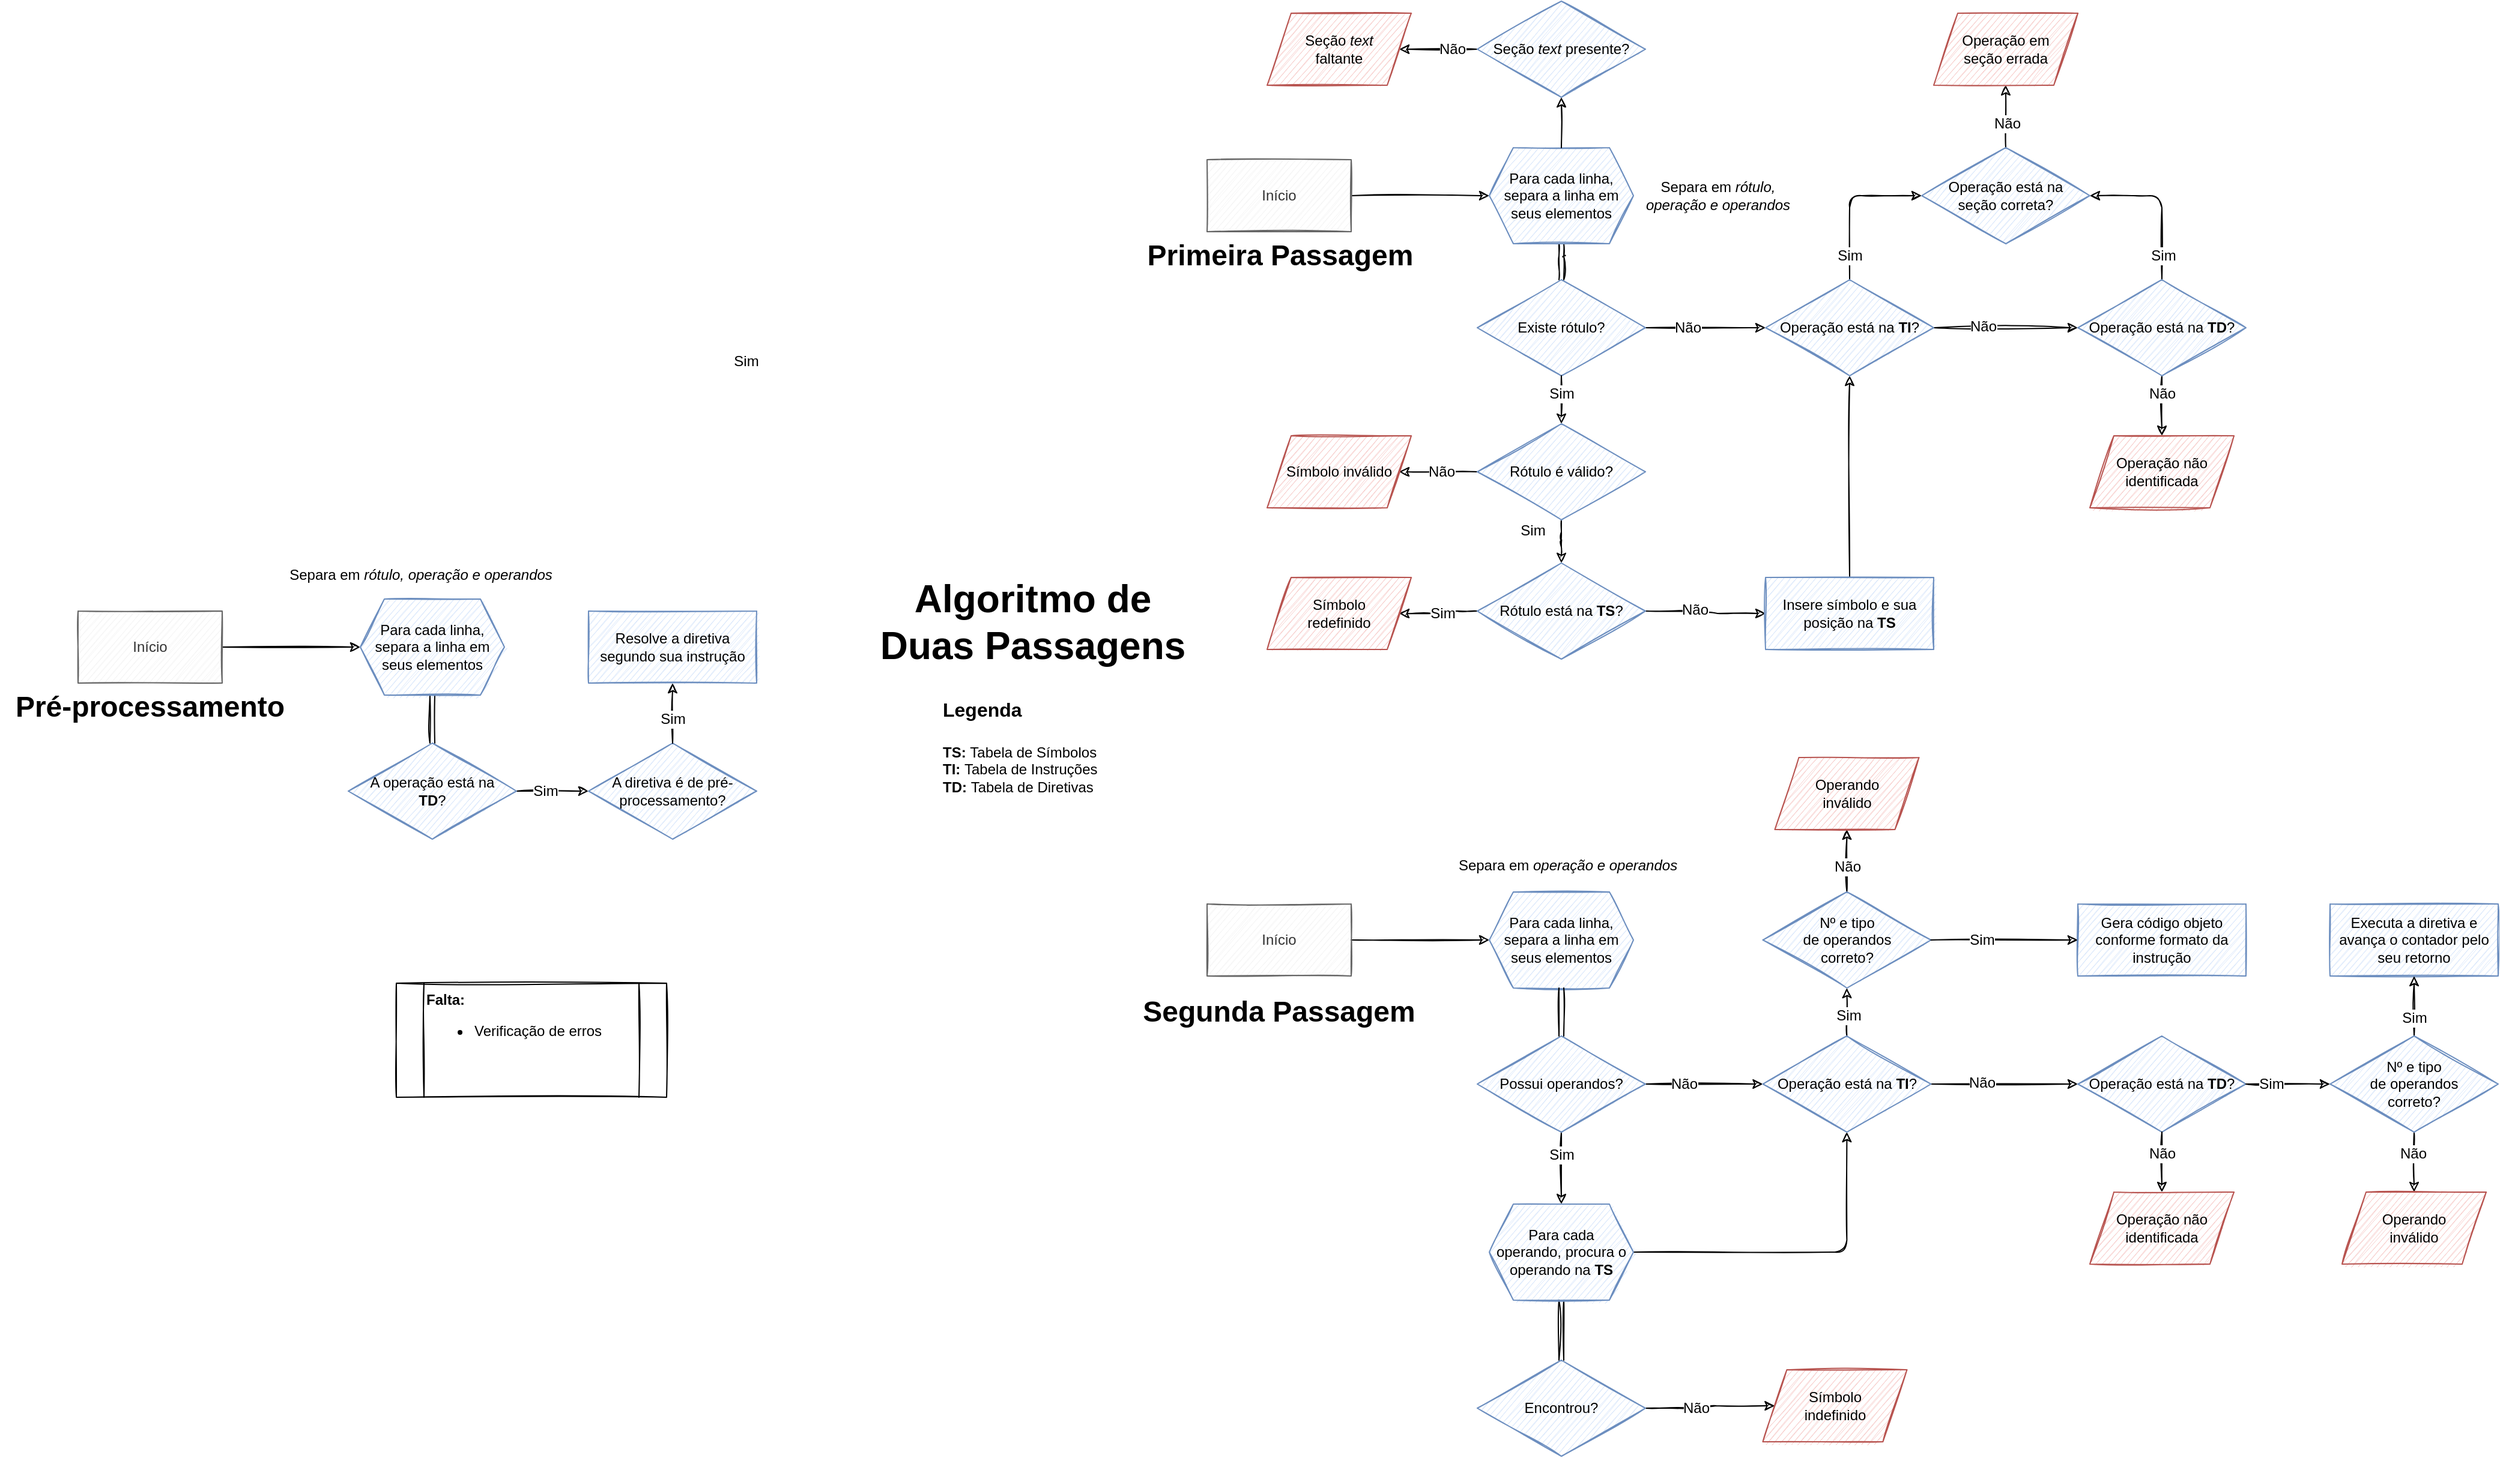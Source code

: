 <mxfile version="13.7.1" type="github"><diagram id="3yyuiq9-riuswt7SP7cw" name="Page-1"><mxGraphModel dx="2272" dy="1815" grid="1" gridSize="10" guides="1" tooltips="1" connect="1" arrows="1" fold="1" page="1" pageScale="1" pageWidth="850" pageHeight="1100" background="none" math="0" shadow="0"><root><mxCell id="0"/><mxCell id="1" parent="0"/><mxCell id="Zsj8txb9rQU09j6EWlXd-5" style="edgeStyle=orthogonalEdgeStyle;orthogonalLoop=1;jettySize=auto;html=1;fontSize=12;sketch=1;" parent="1" source="Zsj8txb9rQU09j6EWlXd-1" target="xGlEJSIiQWdkam9PPHiG-8" edge="1"><mxGeometry relative="1" as="geometry"><mxPoint x="590" y="-256" as="targetPoint"/></mxGeometry></mxCell><mxCell id="Zsj8txb9rQU09j6EWlXd-1" value="&lt;font style=&quot;font-size: 12px;&quot;&gt;Início&lt;/font&gt;" style="whiteSpace=wrap;html=1;fillColor=#f5f5f5;strokeColor=#666666;fontColor=#333333;fontSize=12;spacingTop=2;spacingBottom=2;spacingLeft=2;spacingRight=2;sketch=1;" parent="1" vertex="1"><mxGeometry x="365" y="-288" width="120" height="60" as="geometry"/></mxCell><mxCell id="Zsj8txb9rQU09j6EWlXd-3" value="&lt;h1&gt;Primeira Passagem&lt;/h1&gt;" style="text;html=1;strokeColor=none;fillColor=none;spacing=5;spacingTop=-20;whiteSpace=wrap;overflow=hidden;align=center;sketch=1;" parent="1" vertex="1"><mxGeometry x="311" y="-228" width="230" height="40" as="geometry"/></mxCell><mxCell id="Zsj8txb9rQU09j6EWlXd-18" style="edgeStyle=orthogonalEdgeStyle;orthogonalLoop=1;jettySize=auto;html=1;fontSize=12;shape=link;sketch=1;" parent="1" source="xGlEJSIiQWdkam9PPHiG-8" target="Zsj8txb9rQU09j6EWlXd-10" edge="1"><mxGeometry relative="1" as="geometry"><mxPoint x="660" y="-296" as="sourcePoint"/></mxGeometry></mxCell><mxCell id="Zsj8txb9rQU09j6EWlXd-16" style="edgeStyle=orthogonalEdgeStyle;orthogonalLoop=1;jettySize=auto;html=1;fontSize=12;align=center;sketch=1;" parent="1" source="Zsj8txb9rQU09j6EWlXd-10" target="Zsj8txb9rQU09j6EWlXd-37" edge="1"><mxGeometry relative="1" as="geometry"><mxPoint x="790" y="-148" as="targetPoint"/></mxGeometry></mxCell><mxCell id="Zsj8txb9rQU09j6EWlXd-17" value="Não" style="edgeLabel;html=1;align=center;verticalAlign=middle;resizable=0;points=[];fontSize=12;sketch=1;" parent="Zsj8txb9rQU09j6EWlXd-16" vertex="1" connectable="0"><mxGeometry x="-0.242" y="64" relative="1" as="geometry"><mxPoint x="-2.86" y="64" as="offset"/></mxGeometry></mxCell><mxCell id="Zsj8txb9rQU09j6EWlXd-20" style="edgeStyle=orthogonalEdgeStyle;orthogonalLoop=1;jettySize=auto;html=1;fontSize=12;align=center;sketch=1;" parent="1" source="xGlEJSIiQWdkam9PPHiG-94" target="Zsj8txb9rQU09j6EWlXd-22" edge="1"><mxGeometry relative="1" as="geometry"><mxPoint x="660" y="-58" as="targetPoint"/></mxGeometry></mxCell><mxCell id="xGlEJSIiQWdkam9PPHiG-97" value="Sim" style="edgeLabel;html=1;align=center;verticalAlign=middle;resizable=0;points=[];fontSize=12;sketch=1;" parent="Zsj8txb9rQU09j6EWlXd-20" vertex="1" connectable="0"><mxGeometry x="0.048" y="12" relative="1" as="geometry"><mxPoint x="-12" y="-7.94" as="offset"/></mxGeometry></mxCell><mxCell id="Zsj8txb9rQU09j6EWlXd-10" value="Existe rótulo?" style="rhombus;whiteSpace=wrap;html=1;fontSize=12;fillColor=#dae8fc;strokeColor=#6c8ebf;spacingTop=2;spacingBottom=2;spacingLeft=2;spacingRight=2;sketch=1;" parent="1" vertex="1"><mxGeometry x="590" y="-188" width="140" height="80" as="geometry"/></mxCell><mxCell id="Zsj8txb9rQU09j6EWlXd-29" style="edgeStyle=orthogonalEdgeStyle;orthogonalLoop=1;jettySize=auto;html=1;fontSize=12;align=center;sketch=1;" parent="1" source="Zsj8txb9rQU09j6EWlXd-22" target="Zsj8txb9rQU09j6EWlXd-28" edge="1"><mxGeometry relative="1" as="geometry"/></mxCell><mxCell id="Zsj8txb9rQU09j6EWlXd-34" value="Não" style="edgeLabel;html=1;align=center;verticalAlign=middle;resizable=0;points=[];fontSize=12;sketch=1;" parent="Zsj8txb9rQU09j6EWlXd-29" vertex="1" connectable="0"><mxGeometry x="-0.208" y="1" relative="1" as="geometry"><mxPoint as="offset"/></mxGeometry></mxCell><mxCell id="xGlEJSIiQWdkam9PPHiG-12" style="edgeStyle=orthogonalEdgeStyle;orthogonalLoop=1;jettySize=auto;html=1;fontSize=12;align=center;sketch=1;" parent="1" source="Zsj8txb9rQU09j6EWlXd-22" target="Zsj8txb9rQU09j6EWlXd-26" edge="1"><mxGeometry relative="1" as="geometry"/></mxCell><mxCell id="xGlEJSIiQWdkam9PPHiG-13" value="Sim" style="edgeLabel;html=1;align=center;verticalAlign=middle;resizable=0;points=[];fontSize=12;sketch=1;" parent="xGlEJSIiQWdkam9PPHiG-12" vertex="1" connectable="0"><mxGeometry x="0.253" relative="1" as="geometry"><mxPoint x="10.57" as="offset"/></mxGeometry></mxCell><mxCell id="Zsj8txb9rQU09j6EWlXd-22" value="Rótulo está na &lt;b&gt;TS&lt;/b&gt;?" style="rhombus;whiteSpace=wrap;html=1;fontSize=12;fillColor=#dae8fc;strokeColor=#6c8ebf;spacingTop=2;spacingBottom=2;spacingLeft=2;spacingRight=2;sketch=1;" parent="1" vertex="1"><mxGeometry x="590" y="48" width="140" height="80" as="geometry"/></mxCell><mxCell id="Zsj8txb9rQU09j6EWlXd-36" style="edgeStyle=orthogonalEdgeStyle;orthogonalLoop=1;jettySize=auto;html=1;fontSize=12;align=center;sketch=1;" parent="1" source="Zsj8txb9rQU09j6EWlXd-28" target="Zsj8txb9rQU09j6EWlXd-37" edge="1"><mxGeometry relative="1" as="geometry"><mxPoint x="900" y="-118" as="targetPoint"/></mxGeometry></mxCell><mxCell id="Zsj8txb9rQU09j6EWlXd-28" value="Insere símbolo e sua posição na &lt;b&gt;TS&lt;/b&gt;" style="whiteSpace=wrap;html=1;fontSize=12;fillColor=#dae8fc;strokeColor=#6c8ebf;spacingTop=2;spacingBottom=2;spacingLeft=2;spacingRight=2;sketch=1;" parent="1" vertex="1"><mxGeometry x="830" y="60" width="140" height="60" as="geometry"/></mxCell><mxCell id="Zsj8txb9rQU09j6EWlXd-31" value="&lt;h1&gt;&lt;font style=&quot;font-size: 16px&quot;&gt;Legenda&lt;/font&gt;&lt;/h1&gt;&lt;p&gt;&lt;/p&gt;&lt;b&gt;TS: &lt;/b&gt;&lt;span&gt;Tabela de Símbolos&lt;br&gt;&lt;/span&gt;&lt;b&gt;TI: &lt;/b&gt;Tabela de Instruções&lt;br&gt;&lt;b&gt;TD: &lt;/b&gt;Tabela de Diretivas&lt;br&gt;&lt;p&gt;&lt;/p&gt;" style="text;html=1;strokeColor=none;fillColor=none;spacing=5;spacingTop=-20;whiteSpace=wrap;overflow=hidden;fontSize=12;sketch=1;" parent="1" vertex="1"><mxGeometry x="140" y="148" width="150" height="120" as="geometry"/></mxCell><mxCell id="Zsj8txb9rQU09j6EWlXd-40" style="edgeStyle=orthogonalEdgeStyle;orthogonalLoop=1;jettySize=auto;html=1;fontSize=12;align=center;sketch=1;" parent="1" source="Zsj8txb9rQU09j6EWlXd-37" target="xGlEJSIiQWdkam9PPHiG-115" edge="1"><mxGeometry relative="1" as="geometry"><Array as="points"><mxPoint x="900" y="-258"/></Array><mxPoint x="900.029" y="-228" as="targetPoint"/></mxGeometry></mxCell><mxCell id="Zsj8txb9rQU09j6EWlXd-41" value="Sim" style="edgeLabel;html=1;align=center;verticalAlign=middle;resizable=0;points=[];fontSize=12;sketch=1;" parent="Zsj8txb9rQU09j6EWlXd-40" vertex="1" connectable="0"><mxGeometry x="-0.14" y="-1" relative="1" as="geometry"><mxPoint x="-1.03" y="35.98" as="offset"/></mxGeometry></mxCell><mxCell id="Zsj8txb9rQU09j6EWlXd-44" style="edgeStyle=orthogonalEdgeStyle;orthogonalLoop=1;jettySize=auto;html=1;fontSize=12;align=center;sketch=1;" parent="1" source="Zsj8txb9rQU09j6EWlXd-37" target="Zsj8txb9rQU09j6EWlXd-45" edge="1"><mxGeometry relative="1" as="geometry"><mxPoint x="990" y="-148" as="targetPoint"/></mxGeometry></mxCell><mxCell id="Zsj8txb9rQU09j6EWlXd-73" value="Não" style="edgeLabel;html=1;align=center;verticalAlign=middle;resizable=0;points=[];fontSize=12;sketch=1;" parent="Zsj8txb9rQU09j6EWlXd-44" vertex="1" connectable="0"><mxGeometry x="-0.315" y="1" relative="1" as="geometry"><mxPoint as="offset"/></mxGeometry></mxCell><mxCell id="Zsj8txb9rQU09j6EWlXd-37" value="Operação está na &lt;b&gt;TI&lt;/b&gt;?" style="rhombus;whiteSpace=wrap;html=1;fontSize=12;fillColor=#dae8fc;strokeColor=#6c8ebf;spacingTop=2;spacingBottom=2;spacingLeft=2;spacingRight=2;sketch=1;" parent="1" vertex="1"><mxGeometry x="830" y="-188" width="140" height="80" as="geometry"/></mxCell><mxCell id="Zsj8txb9rQU09j6EWlXd-50" style="edgeStyle=orthogonalEdgeStyle;orthogonalLoop=1;jettySize=auto;html=1;fontSize=12;align=center;sketch=1;" parent="1" source="Zsj8txb9rQU09j6EWlXd-45" target="xGlEJSIiQWdkam9PPHiG-115" edge="1"><mxGeometry relative="1" as="geometry"><mxPoint x="1160" y="-228" as="targetPoint"/><Array as="points"><mxPoint x="1160" y="-258"/></Array></mxGeometry></mxCell><mxCell id="Zsj8txb9rQU09j6EWlXd-54" value="Sim" style="edgeLabel;html=1;align=center;verticalAlign=middle;resizable=0;points=[];fontSize=12;sketch=1;" parent="Zsj8txb9rQU09j6EWlXd-50" vertex="1" connectable="0"><mxGeometry x="0.272" relative="1" as="geometry"><mxPoint x="12.84" y="49.97" as="offset"/></mxGeometry></mxCell><mxCell id="xGlEJSIiQWdkam9PPHiG-16" style="edgeStyle=orthogonalEdgeStyle;orthogonalLoop=1;jettySize=auto;html=1;fontSize=12;align=center;sketch=1;" parent="1" source="Zsj8txb9rQU09j6EWlXd-45" target="Zsj8txb9rQU09j6EWlXd-72" edge="1"><mxGeometry relative="1" as="geometry"/></mxCell><mxCell id="xGlEJSIiQWdkam9PPHiG-17" value="Não" style="edgeLabel;html=1;align=center;verticalAlign=middle;resizable=0;points=[];fontSize=12;sketch=1;" parent="xGlEJSIiQWdkam9PPHiG-16" vertex="1" connectable="0"><mxGeometry x="-0.432" relative="1" as="geometry"><mxPoint y="0.59" as="offset"/></mxGeometry></mxCell><mxCell id="Zsj8txb9rQU09j6EWlXd-45" value="Operação está na &lt;b&gt;TD&lt;/b&gt;?" style="rhombus;whiteSpace=wrap;html=1;fontSize=12;fillColor=#dae8fc;strokeColor=#6c8ebf;spacingTop=2;spacingBottom=2;spacingLeft=2;spacingRight=2;sketch=1;" parent="1" vertex="1"><mxGeometry x="1090" y="-188" width="140" height="80" as="geometry"/></mxCell><mxCell id="Zsj8txb9rQU09j6EWlXd-26" value="Símbolo&lt;br&gt;redefinido" style="shape=parallelogram;perimeter=parallelogramPerimeter;whiteSpace=wrap;html=1;fixedSize=1;fontSize=12;fillColor=#f8cecc;strokeColor=#b85450;spacingTop=2;spacingBottom=2;spacingLeft=2;spacingRight=2;sketch=1;" parent="1" vertex="1"><mxGeometry x="415" y="60" width="120" height="60" as="geometry"/></mxCell><mxCell id="Zsj8txb9rQU09j6EWlXd-72" value="Operação não identificada" style="shape=parallelogram;perimeter=parallelogramPerimeter;whiteSpace=wrap;html=1;fixedSize=1;fontSize=12;fillColor=#f8cecc;strokeColor=#b85450;spacingTop=2;spacingBottom=2;spacingLeft=2;spacingRight=2;sketch=1;" parent="1" vertex="1"><mxGeometry x="1100" y="-58" width="120" height="60" as="geometry"/></mxCell><mxCell id="xGlEJSIiQWdkam9PPHiG-7" value="&lt;font style=&quot;font-size: 12px&quot;&gt;&lt;b&gt;Falta:&lt;/b&gt;&lt;br&gt;&lt;ul&gt;&lt;li&gt;&lt;font style=&quot;font-size: 12px&quot;&gt;Verificação de erros&lt;/font&gt;&lt;/li&gt;&lt;/ul&gt;&lt;/font&gt;" style="shape=process;whiteSpace=wrap;html=1;backgroundOutline=1;fontSize=12;align=left;verticalAlign=top;sketch=1;" parent="1" vertex="1"><mxGeometry x="-310" y="398" width="225" height="95" as="geometry"/></mxCell><mxCell id="xGlEJSIiQWdkam9PPHiG-8" value="Para cada linha, separa a linha em seus elementos" style="shape=hexagon;perimeter=hexagonPerimeter2;whiteSpace=wrap;html=1;fixedSize=1;fontSize=12;align=center;fillColor=#dae8fc;strokeColor=#6c8ebf;spacingTop=2;spacingBottom=2;spacingLeft=2;spacingRight=2;sketch=1;" parent="1" vertex="1"><mxGeometry x="600" y="-298" width="120" height="80" as="geometry"/></mxCell><mxCell id="xGlEJSIiQWdkam9PPHiG-9" style="edgeStyle=orthogonalEdgeStyle;orthogonalLoop=1;jettySize=auto;html=1;fontSize=12;sketch=1;" parent="1" source="xGlEJSIiQWdkam9PPHiG-10" target="xGlEJSIiQWdkam9PPHiG-11" edge="1"><mxGeometry relative="1" as="geometry"><mxPoint x="590" y="362" as="targetPoint"/></mxGeometry></mxCell><mxCell id="xGlEJSIiQWdkam9PPHiG-10" value="&lt;font style=&quot;font-size: 12px;&quot;&gt;Início&lt;/font&gt;" style="whiteSpace=wrap;html=1;fillColor=#f5f5f5;strokeColor=#666666;fontColor=#333333;fontSize=12;spacingTop=2;spacingBottom=2;spacingLeft=2;spacingRight=2;sketch=1;" parent="1" vertex="1"><mxGeometry x="365" y="332" width="120" height="60" as="geometry"/></mxCell><mxCell id="xGlEJSIiQWdkam9PPHiG-19" style="edgeStyle=orthogonalEdgeStyle;orthogonalLoop=1;jettySize=auto;html=1;fontSize=12;align=center;sketch=1;" parent="1" source="xGlEJSIiQWdkam9PPHiG-26" target="xGlEJSIiQWdkam9PPHiG-18" edge="1"><mxGeometry relative="1" as="geometry"/></mxCell><mxCell id="xGlEJSIiQWdkam9PPHiG-28" value="Sim" style="edgeLabel;html=1;align=center;verticalAlign=middle;resizable=0;points=[];fontSize=12;sketch=1;" parent="xGlEJSIiQWdkam9PPHiG-19" vertex="1" connectable="0"><mxGeometry x="-0.375" relative="1" as="geometry"><mxPoint as="offset"/></mxGeometry></mxCell><mxCell id="xGlEJSIiQWdkam9PPHiG-11" value="Para cada linha, separa a linha em seus elementos" style="shape=hexagon;perimeter=hexagonPerimeter2;whiteSpace=wrap;html=1;fixedSize=1;fontSize=12;align=center;fillColor=#dae8fc;strokeColor=#6c8ebf;spacingTop=2;spacingBottom=2;spacingLeft=2;spacingRight=2;sketch=1;" parent="1" vertex="1"><mxGeometry x="600" y="322" width="120" height="80" as="geometry"/></mxCell><mxCell id="xGlEJSIiQWdkam9PPHiG-22" style="edgeStyle=orthogonalEdgeStyle;orthogonalLoop=1;jettySize=auto;html=1;fontSize=12;align=center;shape=link;sketch=1;" parent="1" source="xGlEJSIiQWdkam9PPHiG-18" target="xGlEJSIiQWdkam9PPHiG-21" edge="1"><mxGeometry relative="1" as="geometry"/></mxCell><mxCell id="xGlEJSIiQWdkam9PPHiG-32" style="orthogonalLoop=1;jettySize=auto;html=1;fontSize=12;align=center;edgeStyle=orthogonalEdgeStyle;elbow=vertical;sketch=1;" parent="1" source="xGlEJSIiQWdkam9PPHiG-18" target="xGlEJSIiQWdkam9PPHiG-37" edge="1"><mxGeometry relative="1" as="geometry"><mxPoint x="860" y="512" as="targetPoint"/></mxGeometry></mxCell><mxCell id="xGlEJSIiQWdkam9PPHiG-18" value="Para cada&lt;br&gt;operando, procura o operando na &lt;b&gt;TS&lt;/b&gt;" style="shape=hexagon;perimeter=hexagonPerimeter2;whiteSpace=wrap;html=1;fixedSize=1;fontSize=12;align=center;fillColor=#dae8fc;strokeColor=#6c8ebf;spacingTop=2;spacingBottom=2;spacingLeft=2;spacingRight=2;sketch=1;" parent="1" vertex="1"><mxGeometry x="600" y="582" width="120" height="80" as="geometry"/></mxCell><mxCell id="xGlEJSIiQWdkam9PPHiG-24" style="edgeStyle=orthogonalEdgeStyle;orthogonalLoop=1;jettySize=auto;html=1;fontSize=12;align=center;sketch=1;" parent="1" source="xGlEJSIiQWdkam9PPHiG-21" target="xGlEJSIiQWdkam9PPHiG-23" edge="1"><mxGeometry relative="1" as="geometry"/></mxCell><mxCell id="xGlEJSIiQWdkam9PPHiG-25" value="Não" style="edgeLabel;html=1;align=center;verticalAlign=middle;resizable=0;points=[];fontSize=12;sketch=1;" parent="xGlEJSIiQWdkam9PPHiG-24" vertex="1" connectable="0"><mxGeometry x="-0.242" relative="1" as="geometry"><mxPoint as="offset"/></mxGeometry></mxCell><mxCell id="xGlEJSIiQWdkam9PPHiG-21" value="Encontrou?" style="rhombus;whiteSpace=wrap;html=1;fontSize=12;fillColor=#dae8fc;strokeColor=#6c8ebf;spacingTop=2;spacingBottom=2;spacingLeft=2;spacingRight=2;sketch=1;" parent="1" vertex="1"><mxGeometry x="590" y="712" width="140" height="80" as="geometry"/></mxCell><mxCell id="xGlEJSIiQWdkam9PPHiG-23" value="Símbolo&lt;br&gt;indefinido" style="shape=parallelogram;perimeter=parallelogramPerimeter;whiteSpace=wrap;html=1;fixedSize=1;fontSize=12;fillColor=#f8cecc;strokeColor=#b85450;spacingTop=2;spacingBottom=2;spacingLeft=2;spacingRight=2;sketch=1;" parent="1" vertex="1"><mxGeometry x="827.72" y="720" width="120" height="60" as="geometry"/></mxCell><mxCell id="xGlEJSIiQWdkam9PPHiG-30" style="edgeStyle=orthogonalEdgeStyle;orthogonalLoop=1;jettySize=auto;html=1;fontSize=12;align=center;sketch=1;" parent="1" source="xGlEJSIiQWdkam9PPHiG-26" target="xGlEJSIiQWdkam9PPHiG-37" edge="1"><mxGeometry relative="1" as="geometry"><mxPoint x="790" y="482" as="targetPoint"/></mxGeometry></mxCell><mxCell id="xGlEJSIiQWdkam9PPHiG-31" value="Não" style="edgeLabel;html=1;align=center;verticalAlign=middle;resizable=0;points=[];fontSize=12;sketch=1;" parent="xGlEJSIiQWdkam9PPHiG-30" vertex="1" connectable="0"><mxGeometry x="-0.364" relative="1" as="geometry"><mxPoint x="0.97" as="offset"/></mxGeometry></mxCell><mxCell id="xGlEJSIiQWdkam9PPHiG-26" value="Possui operandos?" style="rhombus;whiteSpace=wrap;html=1;fontSize=12;fillColor=#dae8fc;strokeColor=#6c8ebf;spacingTop=2;spacingBottom=2;spacingLeft=2;spacingRight=2;sketch=1;" parent="1" vertex="1"><mxGeometry x="590" y="442" width="140" height="80" as="geometry"/></mxCell><mxCell id="xGlEJSIiQWdkam9PPHiG-27" style="edgeStyle=orthogonalEdgeStyle;orthogonalLoop=1;jettySize=auto;html=1;fontSize=12;align=center;shape=link;sketch=1;" parent="1" source="xGlEJSIiQWdkam9PPHiG-11" target="xGlEJSIiQWdkam9PPHiG-26" edge="1"><mxGeometry relative="1" as="geometry"><mxPoint x="660" y="402" as="sourcePoint"/><mxPoint x="660" y="582" as="targetPoint"/></mxGeometry></mxCell><mxCell id="xGlEJSIiQWdkam9PPHiG-33" style="edgeStyle=orthogonalEdgeStyle;orthogonalLoop=1;jettySize=auto;html=1;fontSize=12;align=center;sketch=1;" parent="1" source="xGlEJSIiQWdkam9PPHiG-37" target="xGlEJSIiQWdkam9PPHiG-46" edge="1"><mxGeometry relative="1" as="geometry"><Array as="points"/><mxPoint x="897.72" y="402" as="targetPoint"/></mxGeometry></mxCell><mxCell id="xGlEJSIiQWdkam9PPHiG-34" value="Sim" style="edgeLabel;html=1;align=center;verticalAlign=middle;resizable=0;points=[];fontSize=12;sketch=1;" parent="xGlEJSIiQWdkam9PPHiG-33" vertex="1" connectable="0"><mxGeometry x="-0.14" y="-1" relative="1" as="geometry"><mxPoint as="offset"/></mxGeometry></mxCell><mxCell id="xGlEJSIiQWdkam9PPHiG-35" style="edgeStyle=orthogonalEdgeStyle;orthogonalLoop=1;jettySize=auto;html=1;fontSize=12;align=center;sketch=1;" parent="1" source="xGlEJSIiQWdkam9PPHiG-37" target="xGlEJSIiQWdkam9PPHiG-43" edge="1"><mxGeometry relative="1" as="geometry"><mxPoint x="990.0" y="484.0" as="targetPoint"/></mxGeometry></mxCell><mxCell id="xGlEJSIiQWdkam9PPHiG-36" value="Não" style="edgeLabel;html=1;align=center;verticalAlign=middle;resizable=0;points=[];fontSize=12;sketch=1;" parent="xGlEJSIiQWdkam9PPHiG-35" vertex="1" connectable="0"><mxGeometry x="-0.315" y="1" relative="1" as="geometry"><mxPoint as="offset"/></mxGeometry></mxCell><mxCell id="xGlEJSIiQWdkam9PPHiG-37" value="Operação está na&amp;nbsp;&lt;b&gt;TI&lt;/b&gt;?" style="rhombus;whiteSpace=wrap;html=1;fontSize=12;fillColor=#dae8fc;strokeColor=#6c8ebf;spacingTop=2;spacingBottom=2;spacingLeft=2;spacingRight=2;sketch=1;" parent="1" vertex="1"><mxGeometry x="827.72" y="442" width="140" height="80" as="geometry"/></mxCell><mxCell id="xGlEJSIiQWdkam9PPHiG-43" value="Operação está na&amp;nbsp;&lt;b&gt;TD&lt;/b&gt;?" style="rhombus;whiteSpace=wrap;html=1;fontSize=12;fillColor=#dae8fc;strokeColor=#6c8ebf;spacingTop=2;spacingBottom=2;spacingLeft=2;spacingRight=2;sketch=1;" parent="1" vertex="1"><mxGeometry x="1090" y="442" width="140" height="80" as="geometry"/></mxCell><mxCell id="xGlEJSIiQWdkam9PPHiG-44" value="Executa a diretiva e avança o contador pelo seu retorno" style="whiteSpace=wrap;html=1;fontSize=12;fillColor=#dae8fc;strokeColor=#6c8ebf;spacingTop=2;spacingBottom=2;spacingLeft=2;spacingRight=2;sketch=1;" parent="1" vertex="1"><mxGeometry x="1300" y="332" width="140" height="60" as="geometry"/></mxCell><mxCell id="xGlEJSIiQWdkam9PPHiG-51" style="edgeStyle=orthogonalEdgeStyle;orthogonalLoop=1;jettySize=auto;html=1;fontSize=12;align=center;sketch=1;" parent="1" source="xGlEJSIiQWdkam9PPHiG-46" target="xGlEJSIiQWdkam9PPHiG-50" edge="1"><mxGeometry relative="1" as="geometry"/></mxCell><mxCell id="xGlEJSIiQWdkam9PPHiG-52" value="Não" style="edgeLabel;html=1;align=center;verticalAlign=middle;resizable=0;points=[];fontSize=12;sketch=1;" parent="xGlEJSIiQWdkam9PPHiG-51" vertex="1" connectable="0"><mxGeometry x="-0.322" relative="1" as="geometry"><mxPoint x="4.441e-16" y="-3.67" as="offset"/></mxGeometry></mxCell><mxCell id="xGlEJSIiQWdkam9PPHiG-46" value="Nº e tipo&lt;br&gt;de operandos&lt;br&gt;correto?" style="rhombus;whiteSpace=wrap;html=1;fontSize=12;fillColor=#dae8fc;strokeColor=#6c8ebf;spacingTop=2;spacingBottom=2;spacingLeft=2;spacingRight=2;verticalAlign=middle;sketch=1;" parent="1" vertex="1"><mxGeometry x="827.72" y="322" width="140" height="80" as="geometry"/></mxCell><mxCell id="xGlEJSIiQWdkam9PPHiG-47" value="Gera código objeto conforme formato da instrução" style="whiteSpace=wrap;html=1;fontSize=12;fillColor=#dae8fc;strokeColor=#6c8ebf;spacingTop=2;spacingBottom=2;spacingLeft=2;spacingRight=2;sketch=1;" parent="1" vertex="1"><mxGeometry x="1090" y="332" width="140" height="60" as="geometry"/></mxCell><mxCell id="xGlEJSIiQWdkam9PPHiG-50" value="Operando&lt;br&gt;inválido" style="shape=parallelogram;perimeter=parallelogramPerimeter;whiteSpace=wrap;html=1;fixedSize=1;fontSize=12;fillColor=#f8cecc;strokeColor=#b85450;spacingTop=2;spacingBottom=2;spacingLeft=2;spacingRight=2;sketch=1;" parent="1" vertex="1"><mxGeometry x="837.72" y="210" width="120" height="60" as="geometry"/></mxCell><mxCell id="xGlEJSIiQWdkam9PPHiG-53" value="Operação não identificada" style="shape=parallelogram;perimeter=parallelogramPerimeter;whiteSpace=wrap;html=1;fixedSize=1;fontSize=12;fillColor=#f8cecc;strokeColor=#b85450;spacingTop=2;spacingBottom=2;spacingLeft=2;spacingRight=2;sketch=1;" parent="1" vertex="1"><mxGeometry x="1100" y="572" width="120" height="60" as="geometry"/></mxCell><mxCell id="xGlEJSIiQWdkam9PPHiG-54" style="edgeStyle=orthogonalEdgeStyle;orthogonalLoop=1;jettySize=auto;html=1;fontSize=12;align=center;sketch=1;" parent="1" source="xGlEJSIiQWdkam9PPHiG-43" target="xGlEJSIiQWdkam9PPHiG-53" edge="1"><mxGeometry relative="1" as="geometry"><mxPoint x="1160" y="522" as="sourcePoint"/></mxGeometry></mxCell><mxCell id="xGlEJSIiQWdkam9PPHiG-55" value="Não" style="edgeLabel;html=1;align=center;verticalAlign=middle;resizable=0;points=[];fontSize=12;sketch=1;" parent="xGlEJSIiQWdkam9PPHiG-54" vertex="1" connectable="0"><mxGeometry x="-0.432" relative="1" as="geometry"><mxPoint y="3.71" as="offset"/></mxGeometry></mxCell><mxCell id="xGlEJSIiQWdkam9PPHiG-56" value="Algoritmo de Duas&amp;nbsp;&lt;span&gt;Passagens&lt;/span&gt;" style="text;html=1;strokeColor=none;fillColor=none;align=center;verticalAlign=middle;whiteSpace=wrap;fontSize=32;fontStyle=1;sketch=1;" parent="1" vertex="1"><mxGeometry x="140" y="48" width="160" height="98" as="geometry"/></mxCell><mxCell id="xGlEJSIiQWdkam9PPHiG-57" value="&lt;h1&gt;Segunda Passagem&lt;/h1&gt;" style="text;html=1;strokeColor=none;fillColor=none;spacing=5;spacingTop=-20;whiteSpace=wrap;overflow=hidden;align=center;sketch=1;" parent="1" vertex="1"><mxGeometry x="300" y="402" width="250" height="40" as="geometry"/></mxCell><mxCell id="xGlEJSIiQWdkam9PPHiG-58" style="edgeStyle=orthogonalEdgeStyle;orthogonalLoop=1;jettySize=auto;html=1;fontSize=12;sketch=1;" parent="1" source="xGlEJSIiQWdkam9PPHiG-59" target="xGlEJSIiQWdkam9PPHiG-61" edge="1"><mxGeometry relative="1" as="geometry"><mxPoint x="-350" y="120" as="targetPoint"/></mxGeometry></mxCell><mxCell id="xGlEJSIiQWdkam9PPHiG-59" value="&lt;font style=&quot;font-size: 12px;&quot;&gt;Início&lt;/font&gt;" style="whiteSpace=wrap;html=1;fillColor=#f5f5f5;strokeColor=#666666;fontColor=#333333;fontSize=12;spacingTop=2;spacingBottom=2;spacingLeft=2;spacingRight=2;sketch=1;" parent="1" vertex="1"><mxGeometry x="-575" y="88" width="120" height="60" as="geometry"/></mxCell><mxCell id="xGlEJSIiQWdkam9PPHiG-60" value="Separa em &lt;i&gt;rótulo, operação e operandos&lt;/i&gt;" style="text;html=1;align=center;verticalAlign=middle;resizable=0;points=[];autosize=1;fontSize=12;sketch=1;" parent="1" vertex="1"><mxGeometry x="-405" y="48" width="230" height="20" as="geometry"/></mxCell><mxCell id="xGlEJSIiQWdkam9PPHiG-64" style="edgeStyle=orthogonalEdgeStyle;orthogonalLoop=1;jettySize=auto;html=1;fontSize=32;align=center;shape=link;sketch=1;" parent="1" source="xGlEJSIiQWdkam9PPHiG-61" target="xGlEJSIiQWdkam9PPHiG-63" edge="1"><mxGeometry relative="1" as="geometry"/></mxCell><mxCell id="xGlEJSIiQWdkam9PPHiG-61" value="Para cada linha, separa a linha em seus elementos" style="shape=hexagon;perimeter=hexagonPerimeter2;whiteSpace=wrap;html=1;fixedSize=1;fontSize=12;align=center;fillColor=#dae8fc;strokeColor=#6c8ebf;spacingTop=2;spacingBottom=2;spacingLeft=2;spacingRight=2;sketch=1;" parent="1" vertex="1"><mxGeometry x="-340" y="78" width="120" height="80" as="geometry"/></mxCell><mxCell id="xGlEJSIiQWdkam9PPHiG-62" value="&lt;h1&gt;Pré-processamento&lt;/h1&gt;" style="text;html=1;strokeColor=none;fillColor=none;spacing=5;spacingTop=-20;whiteSpace=wrap;overflow=hidden;align=center;sketch=1;" parent="1" vertex="1"><mxGeometry x="-640" y="148" width="250" height="40" as="geometry"/></mxCell><mxCell id="xGlEJSIiQWdkam9PPHiG-66" style="edgeStyle=orthogonalEdgeStyle;orthogonalLoop=1;jettySize=auto;html=1;fontSize=32;align=center;sketch=1;" parent="1" source="xGlEJSIiQWdkam9PPHiG-63" target="xGlEJSIiQWdkam9PPHiG-65" edge="1"><mxGeometry relative="1" as="geometry"/></mxCell><mxCell id="xGlEJSIiQWdkam9PPHiG-68" value="Sim" style="edgeLabel;html=1;align=center;verticalAlign=middle;resizable=0;points=[];fontSize=12;sketch=1;" parent="xGlEJSIiQWdkam9PPHiG-66" vertex="1" connectable="0"><mxGeometry x="-0.396" y="1" relative="1" as="geometry"><mxPoint x="6" y="1" as="offset"/></mxGeometry></mxCell><mxCell id="xGlEJSIiQWdkam9PPHiG-63" value="A operação está na&lt;br&gt;&lt;b&gt;TD&lt;/b&gt;?" style="rhombus;whiteSpace=wrap;html=1;fontSize=12;fillColor=#dae8fc;strokeColor=#6c8ebf;spacingTop=2;spacingBottom=2;spacingLeft=2;spacingRight=2;sketch=1;" parent="1" vertex="1"><mxGeometry x="-350" y="198" width="140" height="80" as="geometry"/></mxCell><mxCell id="xGlEJSIiQWdkam9PPHiG-65" value="A diretiva é de pré-processamento?" style="rhombus;whiteSpace=wrap;html=1;fontSize=12;fillColor=#dae8fc;strokeColor=#6c8ebf;spacingTop=2;spacingBottom=2;spacingLeft=2;spacingRight=2;sketch=1;" parent="1" vertex="1"><mxGeometry x="-150" y="198" width="140" height="80" as="geometry"/></mxCell><mxCell id="xGlEJSIiQWdkam9PPHiG-71" style="edgeStyle=orthogonalEdgeStyle;orthogonalLoop=1;jettySize=auto;html=1;fontSize=32;align=center;sketch=1;" parent="1" source="xGlEJSIiQWdkam9PPHiG-65" target="xGlEJSIiQWdkam9PPHiG-73" edge="1"><mxGeometry relative="1" as="geometry"><mxPoint x="-10" y="238" as="sourcePoint"/><mxPoint x="50" y="238" as="targetPoint"/></mxGeometry></mxCell><mxCell id="xGlEJSIiQWdkam9PPHiG-72" value="Sim" style="edgeLabel;html=1;align=center;verticalAlign=middle;resizable=0;points=[];fontSize=12;sketch=1;" parent="xGlEJSIiQWdkam9PPHiG-71" vertex="1" connectable="0"><mxGeometry x="-0.396" y="1" relative="1" as="geometry"><mxPoint x="1" y="-5" as="offset"/></mxGeometry></mxCell><mxCell id="xGlEJSIiQWdkam9PPHiG-73" value="Resolve a diretiva segundo sua instrução" style="whiteSpace=wrap;html=1;fontSize=12;fillColor=#dae8fc;strokeColor=#6c8ebf;spacingTop=2;spacingBottom=2;spacingLeft=2;spacingRight=2;sketch=1;" parent="1" vertex="1"><mxGeometry x="-150" y="88" width="140" height="60" as="geometry"/></mxCell><mxCell id="xGlEJSIiQWdkam9PPHiG-79" style="edgeStyle=orthogonalEdgeStyle;orthogonalLoop=1;jettySize=auto;html=1;fontSize=12;align=center;sketch=1;" parent="1" source="xGlEJSIiQWdkam9PPHiG-46" target="xGlEJSIiQWdkam9PPHiG-47" edge="1"><mxGeometry relative="1" as="geometry"><mxPoint x="967.72" y="362" as="sourcePoint"/><mxPoint x="1090" y="362" as="targetPoint"/></mxGeometry></mxCell><mxCell id="xGlEJSIiQWdkam9PPHiG-80" value="Sim" style="edgeLabel;html=1;align=center;verticalAlign=middle;resizable=0;points=[];fontSize=12;sketch=1;" parent="xGlEJSIiQWdkam9PPHiG-79" vertex="1" connectable="0"><mxGeometry x="-0.321" relative="1" as="geometry"><mxPoint x="0.85" as="offset"/></mxGeometry></mxCell><mxCell id="xGlEJSIiQWdkam9PPHiG-81" value="Sim" style="edgeLabel;html=1;align=center;verticalAlign=middle;resizable=0;points=[];fontSize=12;sketch=1;" parent="1" vertex="1" connectable="0"><mxGeometry x="0.272" relative="1" as="geometry"><mxPoint x="-19.67" y="-120" as="offset"/></mxGeometry></mxCell><mxCell id="xGlEJSIiQWdkam9PPHiG-88" style="edgeStyle=orthogonalEdgeStyle;orthogonalLoop=1;jettySize=auto;html=1;fontSize=12;align=center;sketch=1;" parent="1" source="xGlEJSIiQWdkam9PPHiG-103" target="xGlEJSIiQWdkam9PPHiG-44" edge="1"><mxGeometry relative="1" as="geometry"><mxPoint x="1229.95" y="482.029" as="sourcePoint"/><mxPoint x="1510" y="482" as="targetPoint"/></mxGeometry></mxCell><mxCell id="xGlEJSIiQWdkam9PPHiG-106" value="Sim" style="edgeLabel;html=1;align=center;verticalAlign=middle;resizable=0;points=[];fontSize=12;sketch=1;" parent="xGlEJSIiQWdkam9PPHiG-88" vertex="1" connectable="0"><mxGeometry x="-0.397" relative="1" as="geometry"><mxPoint as="offset"/></mxGeometry></mxCell><mxCell id="xGlEJSIiQWdkam9PPHiG-99" style="edgeStyle=orthogonalEdgeStyle;rounded=0;orthogonalLoop=1;jettySize=auto;html=1;fontSize=12;align=center;sketch=1;" parent="1" source="xGlEJSIiQWdkam9PPHiG-94" target="xGlEJSIiQWdkam9PPHiG-98" edge="1"><mxGeometry relative="1" as="geometry"/></mxCell><mxCell id="xGlEJSIiQWdkam9PPHiG-100" value="Não" style="edgeLabel;html=1;align=center;verticalAlign=middle;resizable=0;points=[];fontSize=12;sketch=1;" parent="xGlEJSIiQWdkam9PPHiG-99" vertex="1" connectable="0"><mxGeometry x="0.097" relative="1" as="geometry"><mxPoint x="5.58" as="offset"/></mxGeometry></mxCell><mxCell id="xGlEJSIiQWdkam9PPHiG-94" value="Rótulo é válido?" style="rhombus;whiteSpace=wrap;html=1;fontSize=12;fillColor=#dae8fc;strokeColor=#6c8ebf;spacingTop=2;spacingBottom=2;spacingLeft=2;spacingRight=2;sketch=1;" parent="1" vertex="1"><mxGeometry x="590" y="-68" width="140" height="80" as="geometry"/></mxCell><mxCell id="xGlEJSIiQWdkam9PPHiG-95" style="edgeStyle=orthogonalEdgeStyle;orthogonalLoop=1;jettySize=auto;html=1;fontSize=12;align=center;sketch=1;" parent="1" source="Zsj8txb9rQU09j6EWlXd-10" target="xGlEJSIiQWdkam9PPHiG-94" edge="1"><mxGeometry relative="1" as="geometry"><mxPoint x="660" y="-108" as="sourcePoint"/><mxPoint x="660" y="12.0" as="targetPoint"/></mxGeometry></mxCell><mxCell id="xGlEJSIiQWdkam9PPHiG-96" value="Sim" style="edgeLabel;html=1;align=center;verticalAlign=middle;resizable=0;points=[];fontSize=12;sketch=1;" parent="xGlEJSIiQWdkam9PPHiG-95" vertex="1" connectable="0"><mxGeometry x="-0.27" relative="1" as="geometry"><mxPoint as="offset"/></mxGeometry></mxCell><mxCell id="xGlEJSIiQWdkam9PPHiG-98" value="Símbolo inválido" style="shape=parallelogram;perimeter=parallelogramPerimeter;whiteSpace=wrap;html=1;fixedSize=1;fontSize=12;fillColor=#f8cecc;strokeColor=#b85450;spacingTop=2;spacingBottom=2;spacingLeft=2;spacingRight=2;sketch=1;" parent="1" vertex="1"><mxGeometry x="415" y="-58" width="120" height="60" as="geometry"/></mxCell><mxCell id="xGlEJSIiQWdkam9PPHiG-108" style="edgeStyle=orthogonalEdgeStyle;rounded=0;orthogonalLoop=1;jettySize=auto;html=1;fontSize=12;align=center;sketch=1;" parent="1" source="xGlEJSIiQWdkam9PPHiG-103" target="xGlEJSIiQWdkam9PPHiG-107" edge="1"><mxGeometry relative="1" as="geometry"/></mxCell><mxCell id="xGlEJSIiQWdkam9PPHiG-109" value="Não" style="edgeLabel;html=1;align=center;verticalAlign=middle;resizable=0;points=[];fontSize=12;sketch=1;" parent="xGlEJSIiQWdkam9PPHiG-108" vertex="1" connectable="0"><mxGeometry x="-0.308" y="-1" relative="1" as="geometry"><mxPoint as="offset"/></mxGeometry></mxCell><mxCell id="xGlEJSIiQWdkam9PPHiG-103" value="Nº e tipo&lt;br&gt;de operandos&lt;br&gt;correto?" style="rhombus;whiteSpace=wrap;html=1;fontSize=12;fillColor=#dae8fc;strokeColor=#6c8ebf;spacingTop=2;spacingBottom=2;spacingLeft=2;spacingRight=2;sketch=1;" parent="1" vertex="1"><mxGeometry x="1300" y="442" width="140" height="80" as="geometry"/></mxCell><mxCell id="xGlEJSIiQWdkam9PPHiG-104" style="edgeStyle=orthogonalEdgeStyle;orthogonalLoop=1;jettySize=auto;html=1;fontSize=12;align=center;sketch=1;" parent="1" source="xGlEJSIiQWdkam9PPHiG-43" target="xGlEJSIiQWdkam9PPHiG-103" edge="1"><mxGeometry relative="1" as="geometry"><mxPoint x="1230" y="482" as="sourcePoint"/><mxPoint x="1510" y="482" as="targetPoint"/></mxGeometry></mxCell><mxCell id="xGlEJSIiQWdkam9PPHiG-105" value="Sim" style="edgeLabel;html=1;align=center;verticalAlign=middle;resizable=0;points=[];fontSize=12;sketch=1;" parent="xGlEJSIiQWdkam9PPHiG-104" vertex="1" connectable="0"><mxGeometry x="-0.395" relative="1" as="geometry"><mxPoint as="offset"/></mxGeometry></mxCell><mxCell id="xGlEJSIiQWdkam9PPHiG-107" value="Operando&lt;br&gt;inválido" style="shape=parallelogram;perimeter=parallelogramPerimeter;whiteSpace=wrap;html=1;fixedSize=1;fontSize=12;fillColor=#f8cecc;strokeColor=#b85450;spacingTop=2;spacingBottom=2;spacingLeft=2;spacingRight=2;sketch=1;" parent="1" vertex="1"><mxGeometry x="1310" y="572" width="120" height="60" as="geometry"/></mxCell><mxCell id="xGlEJSIiQWdkam9PPHiG-5" value="Separa em &lt;i&gt;operação e operandos&lt;/i&gt;" style="text;html=1;align=center;verticalAlign=middle;resizable=0;points=[];autosize=1;fontSize=12;labelBackgroundColor=none;sketch=1;" parent="1" vertex="1"><mxGeometry x="565" y="290" width="200" height="20" as="geometry"/></mxCell><mxCell id="xGlEJSIiQWdkam9PPHiG-117" style="edgeStyle=orthogonalEdgeStyle;rounded=0;orthogonalLoop=1;jettySize=auto;html=1;fontSize=12;align=center;sketch=1;" parent="1" source="xGlEJSIiQWdkam9PPHiG-115" target="xGlEJSIiQWdkam9PPHiG-116" edge="1"><mxGeometry relative="1" as="geometry"/></mxCell><mxCell id="xGlEJSIiQWdkam9PPHiG-118" value="Não" style="edgeLabel;html=1;align=center;verticalAlign=middle;resizable=0;points=[];fontSize=12;sketch=1;" parent="xGlEJSIiQWdkam9PPHiG-117" vertex="1" connectable="0"><mxGeometry x="-0.214" y="-1" relative="1" as="geometry"><mxPoint as="offset"/></mxGeometry></mxCell><mxCell id="xGlEJSIiQWdkam9PPHiG-115" value="Operação está na&lt;br&gt;seção correta?" style="rhombus;whiteSpace=wrap;html=1;fontSize=12;fillColor=#dae8fc;strokeColor=#6c8ebf;spacingTop=2;spacingBottom=2;spacingLeft=2;spacingRight=2;sketch=1;" parent="1" vertex="1"><mxGeometry x="960" y="-298" width="140" height="80" as="geometry"/></mxCell><mxCell id="xGlEJSIiQWdkam9PPHiG-116" value="Operação em&lt;br&gt;seção errada" style="shape=parallelogram;perimeter=parallelogramPerimeter;whiteSpace=wrap;html=1;fixedSize=1;fontSize=12;fillColor=#f8cecc;strokeColor=#b85450;spacingTop=2;spacingBottom=2;spacingLeft=2;spacingRight=2;sketch=1;" parent="1" vertex="1"><mxGeometry x="970" y="-410" width="120" height="60" as="geometry"/></mxCell><mxCell id="xGlEJSIiQWdkam9PPHiG-120" style="edgeStyle=orthogonalEdgeStyle;rounded=0;orthogonalLoop=1;jettySize=auto;html=1;fontSize=12;align=center;sketch=1;" parent="1" source="xGlEJSIiQWdkam9PPHiG-8" target="xGlEJSIiQWdkam9PPHiG-123" edge="1"><mxGeometry relative="1" as="geometry"><mxPoint x="660" y="-298" as="sourcePoint"/></mxGeometry></mxCell><mxCell id="xGlEJSIiQWdkam9PPHiG-121" style="edgeStyle=orthogonalEdgeStyle;rounded=0;orthogonalLoop=1;jettySize=auto;html=1;fontSize=12;align=center;sketch=1;" parent="1" source="xGlEJSIiQWdkam9PPHiG-123" target="xGlEJSIiQWdkam9PPHiG-124" edge="1"><mxGeometry relative="1" as="geometry"/></mxCell><mxCell id="xGlEJSIiQWdkam9PPHiG-122" value="Não" style="edgeLabel;html=1;align=center;verticalAlign=middle;resizable=0;points=[];fontSize=12;sketch=1;" parent="xGlEJSIiQWdkam9PPHiG-121" vertex="1" connectable="0"><mxGeometry x="-0.704" relative="1" as="geometry"><mxPoint x="-11.67" as="offset"/></mxGeometry></mxCell><mxCell id="xGlEJSIiQWdkam9PPHiG-123" value="Seção &lt;i&gt;text&lt;/i&gt;&amp;nbsp;presente?" style="rhombus;whiteSpace=wrap;html=1;fontSize=12;fillColor=#dae8fc;strokeColor=#6c8ebf;spacingTop=2;spacingBottom=2;spacingLeft=2;spacingRight=2;verticalAlign=middle;sketch=1;" parent="1" vertex="1"><mxGeometry x="590" y="-420" width="140" height="80" as="geometry"/></mxCell><mxCell id="xGlEJSIiQWdkam9PPHiG-124" value="Seção &lt;i&gt;text&lt;br&gt;&lt;/i&gt;faltante" style="shape=parallelogram;perimeter=parallelogramPerimeter;whiteSpace=wrap;html=1;fixedSize=1;fontSize=12;fillColor=#f8cecc;strokeColor=#b85450;spacingTop=2;spacingBottom=2;spacingLeft=2;spacingRight=2;sketch=1;" parent="1" vertex="1"><mxGeometry x="415" y="-410" width="120" height="60" as="geometry"/></mxCell><mxCell id="Zsj8txb9rQU09j6EWlXd-8" value="Separa em &lt;i&gt;rótulo,&lt;br&gt;operação e operandos&lt;/i&gt;" style="text;html=1;align=center;verticalAlign=middle;resizable=0;points=[];autosize=1;fontSize=12;labelBackgroundColor=none;sketch=1;" parent="1" vertex="1"><mxGeometry x="720" y="-273" width="140" height="30" as="geometry"/></mxCell></root></mxGraphModel></diagram></mxfile>